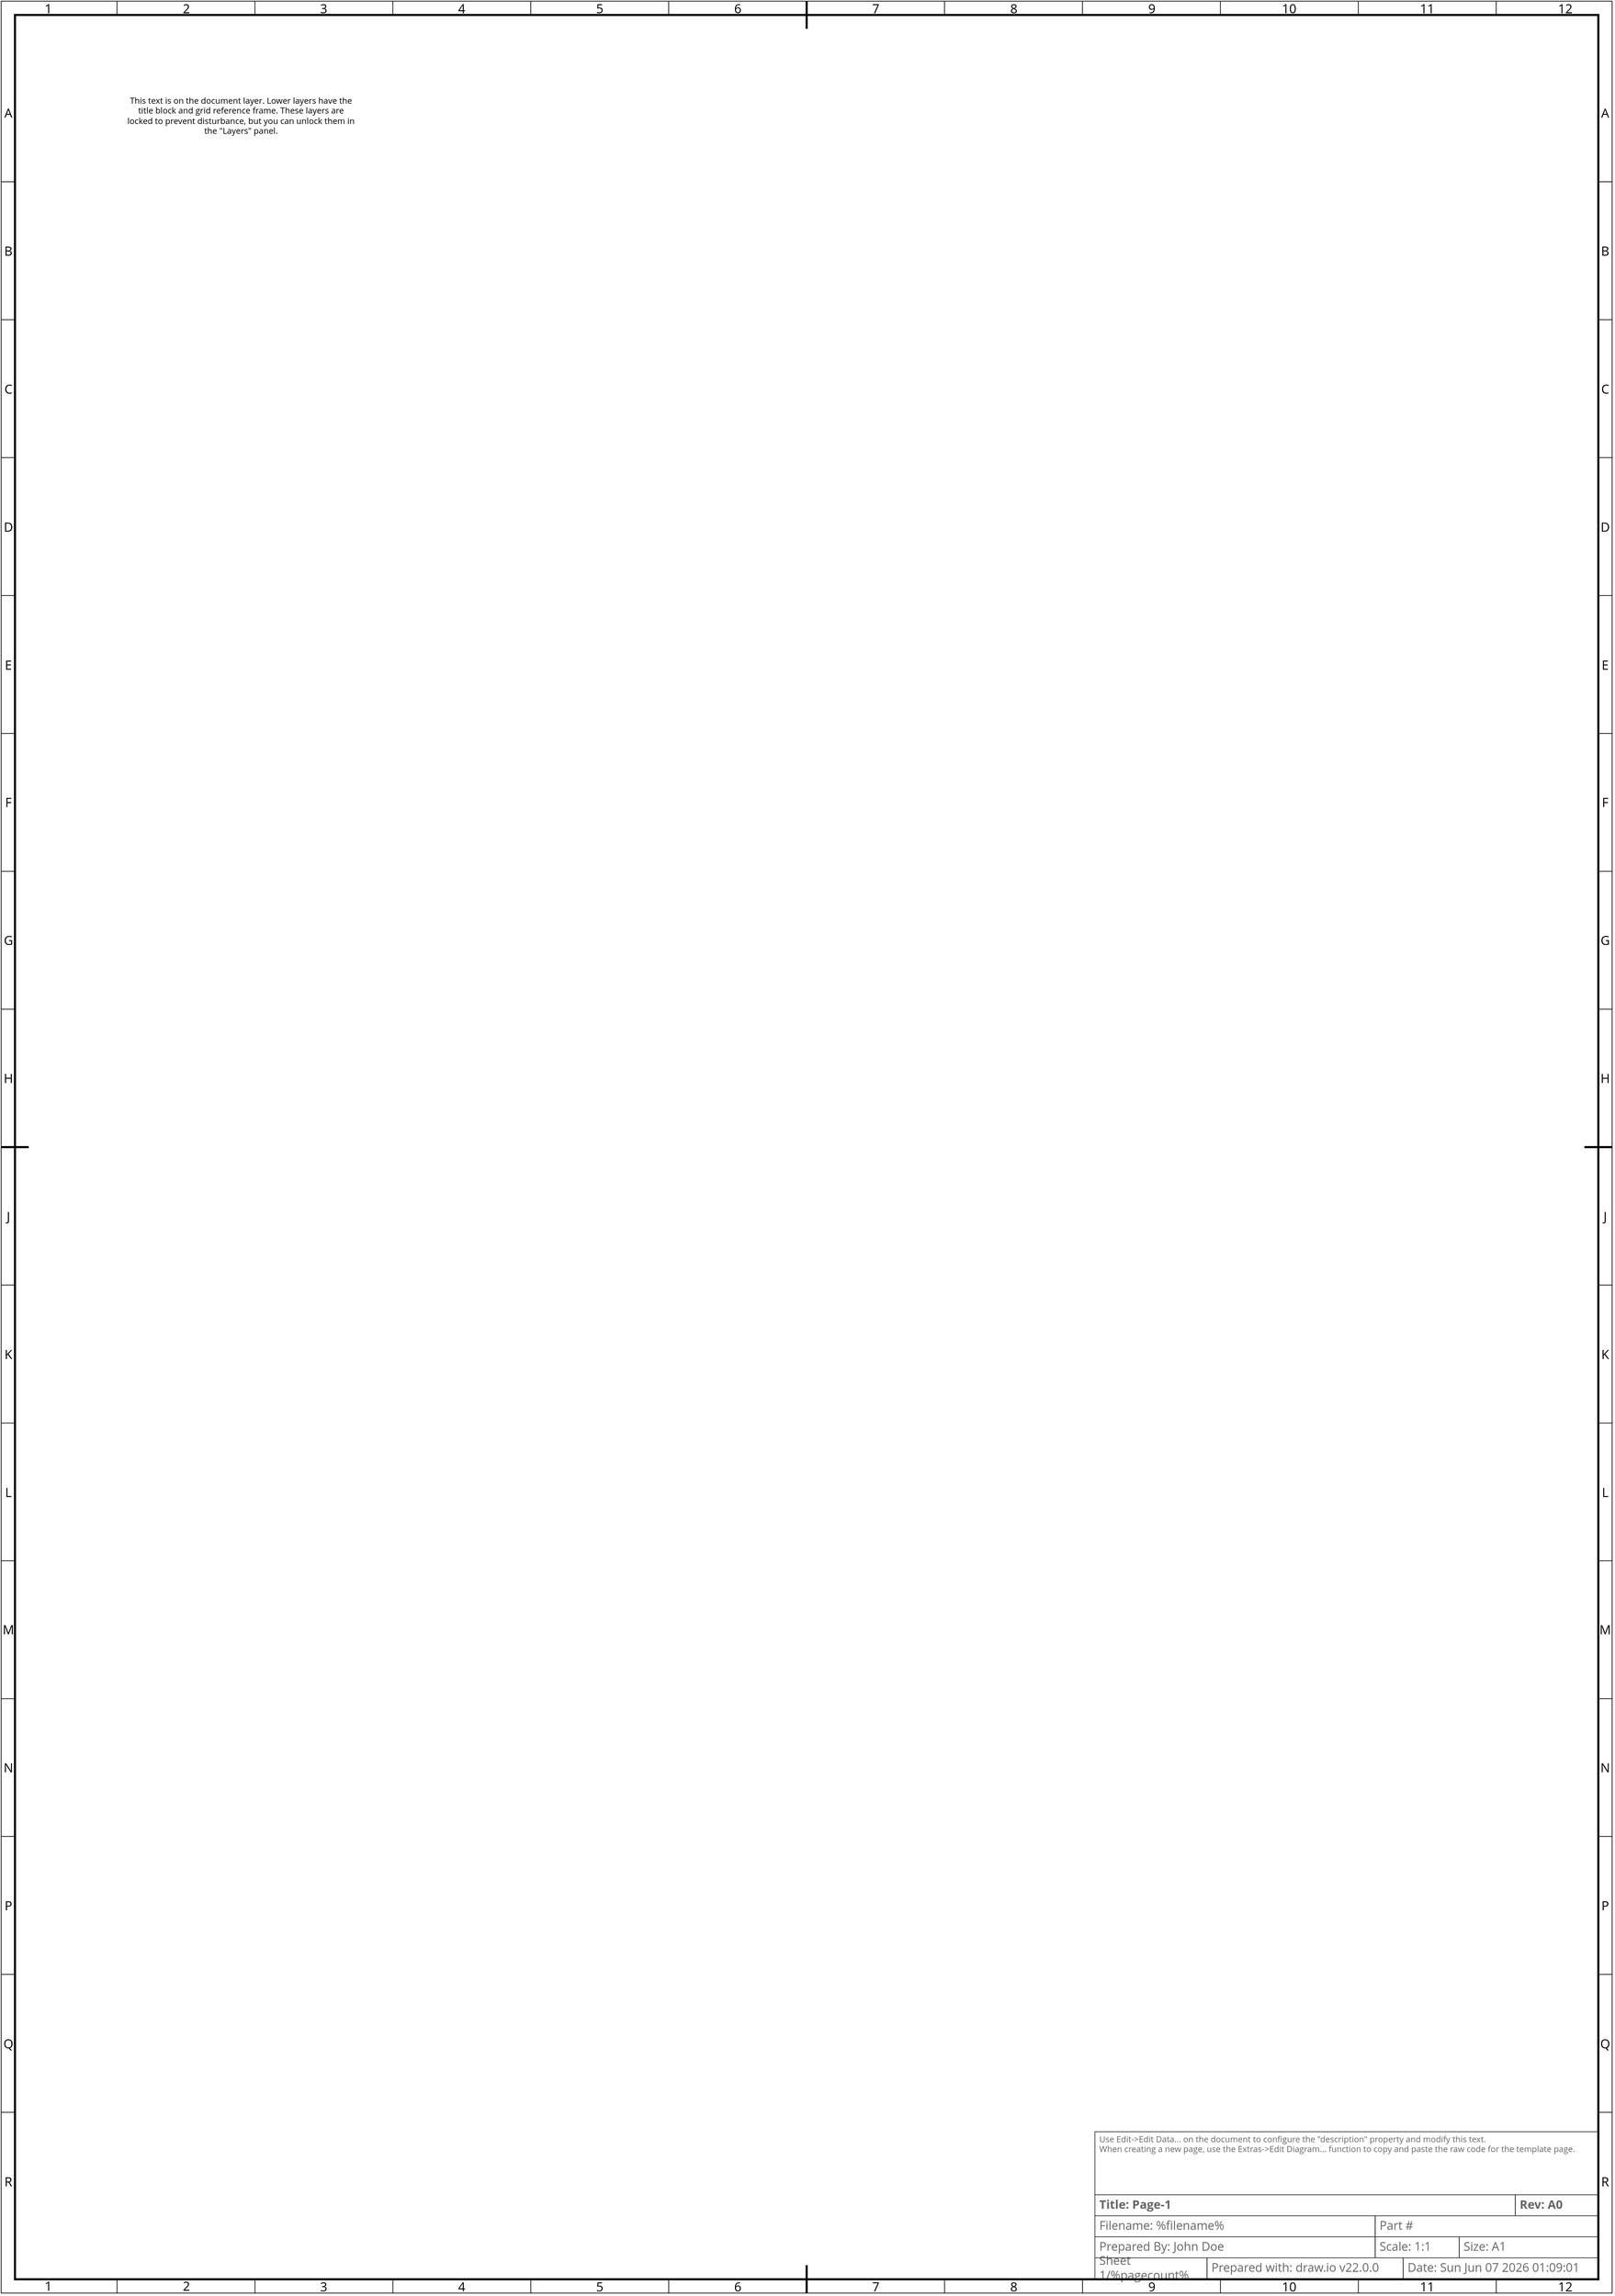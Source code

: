 <mxfile version="22.0.0" type="device">
  <diagram name="Page-1" id="fo18u6Ch1KVScq3Fo-Wy">
    <mxGraphModel dx="3036" dy="1822" grid="1" gridSize="9.842" guides="1" tooltips="1" connect="1" arrows="1" fold="1" page="1" pageScale="1" pageWidth="2339" pageHeight="3311" math="0" shadow="0">
      <root>
        <object label="" description="Use Edit-&gt;Edit Data... on the document to configure the &quot;description&quot; property and modify this text.&#xa;When creating a new page, use the Extras-&gt;Edit Diagram... function to copy and paste the raw code for the template page." rev="A0" size="A1" scale="1:1" author="John Doe" part_num="" dwg_no="" serial_num="" extra_label="Part #" id="0">
          <mxCell />
        </object>
        <object label="Title Block" id="1">
          <mxCell style="locked=1;" parent="0" />
        </object>
        <mxCell id="BJZrzUYKFe9HMTDBOYGV-1" value="" style="rounded=0;whiteSpace=wrap;html=1;fillColor=none;movable=1;resizable=1;rotatable=1;deletable=1;editable=1;locked=0;connectable=1;" parent="1" vertex="1">
          <mxGeometry x="19.685" y="19.685" width="2299.208" height="3271.647" as="geometry" />
        </mxCell>
        <mxCell id="BJZrzUYKFe9HMTDBOYGV-2" value="" style="rounded=0;whiteSpace=wrap;html=1;fillColor=none;strokeWidth=1;movable=1;resizable=1;rotatable=1;deletable=1;editable=1;locked=0;connectable=1;" parent="1" vertex="1">
          <mxGeometry x="39.37" y="39.37" width="2259.838" height="3232.277" as="geometry" />
        </mxCell>
        <mxCell id="h7L3MlKvrl_dhOmhB3lf-10" value="Prepared with: draw.io v22.0.0" style="strokeWidth=1;shadow=0;dashed=0;align=center;html=1;shape=mxgraph.mockup.text.textBox;fontColor=#666666;align=left;fontSize=17;spacingLeft=4;spacingTop=-3;whiteSpace=wrap;strokeColor=#333333;mainText=;fillColor=none;fontFamily=Open Sans;movable=1;resizable=1;rotatable=1;deletable=1;editable=1;locked=0;connectable=1;" parent="1" vertex="1">
          <mxGeometry x="1740.71" y="3241.02" width="280" height="30" as="geometry" />
        </mxCell>
        <object label="&lt;div align=&quot;left&quot;&gt;Sheet %pagenumber%/%pagecount%&lt;/div&gt;" placeholders="1" id="h7L3MlKvrl_dhOmhB3lf-12">
          <mxCell style="strokeWidth=1;shadow=0;dashed=0;align=left;html=1;shape=mxgraph.mockup.text.textBox;fontColor=#666666;align=left;fontSize=17;spacingLeft=4;spacingTop=-3;whiteSpace=wrap;strokeColor=#333333;mainText=;fillColor=none;fontFamily=Open Sans;movable=1;resizable=1;rotatable=1;deletable=1;editable=1;locked=0;connectable=1;" parent="1" vertex="1">
            <mxGeometry x="1580.71" y="3241.02" width="160" height="30" as="geometry" />
          </mxCell>
        </object>
        <object label="Date: &lt;font style=&quot;font-size: 17px;&quot;&gt;%date{ddd mmm dd yyyy HH:MM:ss}%&lt;/font&gt;" placeholders="1" id="h7L3MlKvrl_dhOmhB3lf-13">
          <mxCell style="strokeWidth=1;shadow=0;dashed=0;align=center;html=1;shape=mxgraph.mockup.text.textBox;fontColor=#666666;align=left;fontSize=17;spacingLeft=4;spacingTop=-3;whiteSpace=wrap;strokeColor=#333333;mainText=;fillColor=none;fontFamily=Open Sans;movable=1;resizable=1;rotatable=1;deletable=1;editable=1;locked=0;connectable=1;" parent="1" vertex="1">
            <mxGeometry x="2020.71" y="3241.02" width="278.5" height="30" as="geometry" />
          </mxCell>
        </object>
        <object label="&lt;b&gt;Title: %page%&lt;/b&gt;" placeholders="1" id="h7L3MlKvrl_dhOmhB3lf-14">
          <mxCell style="strokeWidth=1;shadow=0;dashed=0;align=center;html=1;shape=mxgraph.mockup.text.textBox;fontColor=#666666;align=left;fontSize=17;spacingLeft=4;spacingTop=-3;whiteSpace=wrap;strokeColor=#333333;mainText=;fillColor=none;fontFamily=Open Sans;movable=1;resizable=1;rotatable=1;deletable=1;editable=1;locked=0;connectable=1;" parent="1" vertex="1">
            <mxGeometry x="1580.71" y="3151.02" width="600" height="30" as="geometry" />
          </mxCell>
        </object>
        <object label="Filename: %filename%" placeholders="1" id="h7L3MlKvrl_dhOmhB3lf-15">
          <mxCell style="strokeWidth=1;shadow=0;dashed=0;align=center;html=1;shape=mxgraph.mockup.text.textBox;fontColor=#666666;align=left;fontSize=17;spacingLeft=4;spacingTop=-3;whiteSpace=wrap;strokeColor=#333333;mainText=;fillColor=none;fontFamily=Open Sans;movable=1;resizable=1;rotatable=1;deletable=1;editable=1;locked=0;connectable=1;" parent="1" vertex="1">
            <mxGeometry x="1580.71" y="3181.02" width="400" height="30" as="geometry" />
          </mxCell>
        </object>
        <object label="&lt;div align=&quot;left&quot;&gt;%description%&lt;/div&gt;" placeholders="1" id="h7L3MlKvrl_dhOmhB3lf-16">
          <mxCell style="strokeWidth=1;shadow=0;dashed=0;html=1;shape=mxgraph.mockup.text.textBox;fontColor=#666666;align=left;verticalAlign=top;fontSize=12;spacingLeft=4;spacingTop=-3;whiteSpace=wrap;strokeColor=#333333;mainText=;fillColor=none;fontFamily=Open Sans;movable=1;resizable=1;rotatable=1;deletable=1;editable=1;locked=0;connectable=1;" parent="1" vertex="1">
            <mxGeometry x="1580.71" y="3061.02" width="718.5" height="90" as="geometry" />
          </mxCell>
        </object>
        <object label="&lt;b&gt;Rev: %rev%&lt;br&gt;&lt;/b&gt;" placeholders="1" id="EyKvBmyPNv_MzgSUc5b6-1">
          <mxCell style="strokeWidth=1;shadow=0;dashed=0;align=center;html=1;shape=mxgraph.mockup.text.textBox;fontColor=#666666;align=left;fontSize=17;spacingLeft=4;spacingTop=-3;whiteSpace=wrap;strokeColor=#333333;mainText=;fillColor=none;fontFamily=Open Sans;movable=1;resizable=1;rotatable=1;deletable=1;editable=1;locked=0;connectable=1;" parent="1" vertex="1">
            <mxGeometry x="2180.71" y="3151.02" width="118.5" height="30" as="geometry" />
          </mxCell>
        </object>
        <object label="&lt;div align=&quot;left&quot;&gt;Size: %size%&lt;/div&gt;" placeholders="1" id="kxruepuoSyuf0zwoeRE9-5">
          <mxCell style="strokeWidth=1;shadow=0;dashed=0;align=left;html=1;shape=mxgraph.mockup.text.textBox;fontColor=#666666;align=left;fontSize=17;spacingLeft=4;spacingTop=-3;whiteSpace=wrap;strokeColor=#333333;mainText=;fillColor=none;fontFamily=Open Sans;movable=1;resizable=1;rotatable=1;deletable=1;editable=1;locked=0;connectable=1;" parent="1" vertex="1">
            <mxGeometry x="2100.71" y="3211.02" width="198.5" height="30" as="geometry" />
          </mxCell>
        </object>
        <object label="&lt;div align=&quot;left&quot;&gt;Scale: %scale%&lt;/div&gt;" placeholders="1" id="kxruepuoSyuf0zwoeRE9-6">
          <mxCell style="strokeWidth=1;shadow=0;dashed=0;align=left;html=1;shape=mxgraph.mockup.text.textBox;fontColor=#666666;align=left;fontSize=17;spacingLeft=4;spacingTop=-3;whiteSpace=wrap;strokeColor=#333333;mainText=;fillColor=none;fontFamily=Open Sans;movable=1;resizable=1;rotatable=1;deletable=1;editable=1;locked=0;connectable=1;" parent="1" vertex="1">
            <mxGeometry x="1980.71" y="3211.02" width="120" height="30" as="geometry" />
          </mxCell>
        </object>
        <object label="Prepared By: %author%" placeholders="1" id="kxruepuoSyuf0zwoeRE9-7">
          <mxCell style="strokeWidth=1;shadow=0;dashed=0;align=center;html=1;shape=mxgraph.mockup.text.textBox;fontColor=#666666;align=left;fontSize=17;spacingLeft=4;spacingTop=-3;whiteSpace=wrap;strokeColor=#333333;mainText=;fillColor=none;fontFamily=Open Sans;movable=1;resizable=1;rotatable=1;deletable=1;editable=1;locked=0;connectable=1;" parent="1" vertex="1">
            <mxGeometry x="1580.71" y="3211.02" width="400" height="30" as="geometry" />
          </mxCell>
        </object>
        <object label="%extra_label% %dwg_no%%part_num%%serial_num%" placeholders="1" id="kxruepuoSyuf0zwoeRE9-8">
          <mxCell style="strokeWidth=1;shadow=0;dashed=0;align=center;html=1;shape=mxgraph.mockup.text.textBox;fontColor=#666666;align=left;fontSize=17;spacingLeft=4;spacingTop=-3;whiteSpace=wrap;strokeColor=#333333;mainText=;fillColor=none;fontFamily=Open Sans;movable=1;resizable=1;rotatable=1;deletable=1;editable=1;locked=0;connectable=1;" parent="1" vertex="1">
            <mxGeometry x="1980.71" y="3181.02" width="318.5" height="30" as="geometry" />
          </mxCell>
        </object>
        <mxCell id="BJZrzUYKFe9HMTDBOYGV-4" value="" style="endArrow=none;html=1;rounded=0;strokeWidth=3;targetPerimeterSpacing=0;movable=1;resizable=1;rotatable=1;deletable=1;editable=1;locked=0;connectable=1;" parent="1" edge="1">
          <mxGeometry width="50" height="50" relative="1" as="geometry">
            <mxPoint x="1169.291" y="59.13" as="sourcePoint" />
            <mxPoint x="1169.291" y="19.71" as="targetPoint" />
          </mxGeometry>
        </mxCell>
        <mxCell id="BJZrzUYKFe9HMTDBOYGV-11" value="" style="endArrow=none;html=1;rounded=0;strokeWidth=3;movable=1;resizable=1;rotatable=1;deletable=1;editable=1;locked=0;connectable=1;" parent="1" edge="1">
          <mxGeometry width="50" height="50" relative="1" as="geometry">
            <mxPoint x="20.1" y="1655.512" as="sourcePoint" />
            <mxPoint x="59" y="1655.512" as="targetPoint" />
          </mxGeometry>
        </mxCell>
        <mxCell id="BJZrzUYKFe9HMTDBOYGV-27" value="" style="endArrow=none;html=1;rounded=0;movable=1;resizable=1;rotatable=1;deletable=1;editable=1;locked=0;connectable=1;" parent="1" edge="1">
          <mxGeometry width="50" height="50" relative="1" as="geometry">
            <mxPoint x="1366.08" y="39.71" as="sourcePoint" />
            <mxPoint x="1366.08" y="19.71" as="targetPoint" />
          </mxGeometry>
        </mxCell>
        <mxCell id="BJZrzUYKFe9HMTDBOYGV-34" value="" style="endArrow=none;html=1;rounded=0;movable=1;resizable=1;rotatable=1;deletable=1;editable=1;locked=0;connectable=1;" parent="1" edge="1">
          <mxGeometry width="50" height="50" relative="1" as="geometry">
            <mxPoint x="1562.932" y="39.71" as="sourcePoint" />
            <mxPoint x="1562.932" y="19.71" as="targetPoint" />
          </mxGeometry>
        </mxCell>
        <mxCell id="BJZrzUYKFe9HMTDBOYGV-35" value="" style="endArrow=none;html=1;rounded=0;movable=1;resizable=1;rotatable=1;deletable=1;editable=1;locked=0;connectable=1;" parent="1" edge="1">
          <mxGeometry width="50" height="50" relative="1" as="geometry">
            <mxPoint x="972.375" y="39.71" as="sourcePoint" />
            <mxPoint x="972.375" y="19.71" as="targetPoint" />
          </mxGeometry>
        </mxCell>
        <mxCell id="BJZrzUYKFe9HMTDBOYGV-36" value="" style="endArrow=none;html=1;rounded=0;movable=1;resizable=1;rotatable=1;deletable=1;editable=1;locked=0;connectable=1;" parent="1" edge="1">
          <mxGeometry width="50" height="50" relative="1" as="geometry">
            <mxPoint x="775.527" y="39.71" as="sourcePoint" />
            <mxPoint x="775.527" y="19.71" as="targetPoint" />
          </mxGeometry>
        </mxCell>
        <mxCell id="BJZrzUYKFe9HMTDBOYGV-45" value="" style="endArrow=none;html=1;rounded=0;movable=1;resizable=1;rotatable=1;deletable=1;editable=1;locked=0;connectable=1;" parent="1" edge="1">
          <mxGeometry width="50" height="50" relative="1" as="geometry">
            <mxPoint x="19.5" y="1458.66" as="sourcePoint" />
            <mxPoint x="39.55" y="1458.66" as="targetPoint" />
          </mxGeometry>
        </mxCell>
        <mxCell id="BJZrzUYKFe9HMTDBOYGV-46" value="" style="endArrow=none;html=1;rounded=0;movable=1;resizable=1;rotatable=1;deletable=1;editable=1;locked=0;connectable=1;" parent="1" edge="1">
          <mxGeometry width="50" height="50" relative="1" as="geometry">
            <mxPoint x="19.503" y="1852.362" as="sourcePoint" />
            <mxPoint x="39.553" y="1852.362" as="targetPoint" />
          </mxGeometry>
        </mxCell>
        <mxCell id="BJZrzUYKFe9HMTDBOYGV-49" value="G" style="text;html=1;strokeColor=none;fillColor=none;align=center;verticalAlign=middle;whiteSpace=wrap;rounded=0;fontFamily=Open Sans;fontSize=18;movable=1;resizable=1;rotatable=1;deletable=1;editable=1;locked=0;connectable=1;" parent="1" vertex="1">
          <mxGeometry x="19.69" y="1350.39" width="19.685" height="19.685" as="geometry" />
        </mxCell>
        <mxCell id="BJZrzUYKFe9HMTDBOYGV-52" value="H" style="text;html=1;strokeColor=none;fillColor=none;align=center;verticalAlign=middle;whiteSpace=wrap;rounded=0;fontFamily=Open Sans;fontSize=18;movable=1;resizable=1;rotatable=1;deletable=1;editable=1;locked=0;connectable=1;" parent="1" vertex="1">
          <mxGeometry x="19.682" y="1547.242" width="19.685" height="19.685" as="geometry" />
        </mxCell>
        <mxCell id="BJZrzUYKFe9HMTDBOYGV-53" value="J" style="text;html=1;strokeColor=none;fillColor=none;align=center;verticalAlign=middle;whiteSpace=wrap;rounded=0;fontFamily=Open Sans;fontSize=18;movable=1;resizable=1;rotatable=1;deletable=1;editable=1;locked=0;connectable=1;" parent="1" vertex="1">
          <mxGeometry x="19.685" y="1744.095" width="19.685" height="19.685" as="geometry" />
        </mxCell>
        <mxCell id="BJZrzUYKFe9HMTDBOYGV-54" value="K" style="text;html=1;strokeColor=none;fillColor=none;align=center;verticalAlign=middle;whiteSpace=wrap;rounded=0;fontFamily=Open Sans;fontSize=18;movable=1;resizable=1;rotatable=1;deletable=1;editable=1;locked=0;connectable=1;" parent="1" vertex="1">
          <mxGeometry x="19.688" y="1940.94" width="19.685" height="19.685" as="geometry" />
        </mxCell>
        <mxCell id="BJZrzUYKFe9HMTDBOYGV-59" value="4" style="text;html=1;strokeColor=none;fillColor=none;align=center;verticalAlign=middle;whiteSpace=wrap;rounded=0;fontFamily=Open Sans;fontSize=18;movable=1;resizable=1;rotatable=1;deletable=1;editable=1;locked=0;connectable=1;" parent="1" vertex="1">
          <mxGeometry x="667.263" y="19.873" width="19.685" height="19.685" as="geometry" />
        </mxCell>
        <mxCell id="BJZrzUYKFe9HMTDBOYGV-60" value="5" style="text;html=1;strokeColor=none;fillColor=none;align=center;verticalAlign=middle;whiteSpace=wrap;rounded=0;fontFamily=Open Sans;fontSize=18;movable=1;resizable=1;rotatable=1;deletable=1;editable=1;locked=0;connectable=1;" parent="1" vertex="1">
          <mxGeometry x="864.115" y="19.875" width="19.685" height="19.685" as="geometry" />
        </mxCell>
        <mxCell id="BJZrzUYKFe9HMTDBOYGV-61" value="6" style="text;html=1;strokeColor=none;fillColor=none;align=center;verticalAlign=middle;whiteSpace=wrap;rounded=0;fontFamily=Open Sans;fontSize=18;movable=1;resizable=1;rotatable=1;deletable=1;editable=1;locked=0;connectable=1;" parent="1" vertex="1">
          <mxGeometry x="1060.957" y="19.868" width="19.685" height="19.685" as="geometry" />
        </mxCell>
        <mxCell id="BJZrzUYKFe9HMTDBOYGV-62" value="7" style="text;html=1;strokeColor=none;fillColor=none;align=center;verticalAlign=middle;whiteSpace=wrap;rounded=0;fontFamily=Open Sans;fontSize=18;movable=1;resizable=1;rotatable=1;deletable=1;editable=1;locked=0;connectable=1;" parent="1" vertex="1">
          <mxGeometry x="1257.81" y="19.87" width="19.685" height="19.685" as="geometry" />
        </mxCell>
        <mxCell id="BJZrzUYKFe9HMTDBOYGV-63" value="8" style="text;html=1;strokeColor=none;fillColor=none;align=center;verticalAlign=middle;whiteSpace=wrap;rounded=0;fontFamily=Open Sans;fontSize=18;movable=1;resizable=1;rotatable=1;deletable=1;editable=1;locked=0;connectable=1;" parent="1" vertex="1">
          <mxGeometry x="1454.662" y="19.862" width="19.685" height="19.685" as="geometry" />
        </mxCell>
        <mxCell id="BJZrzUYKFe9HMTDBOYGV-64" value="9" style="text;html=1;strokeColor=none;fillColor=none;align=center;verticalAlign=middle;whiteSpace=wrap;rounded=0;fontFamily=Open Sans;fontSize=18;movable=1;resizable=1;rotatable=1;deletable=1;editable=1;locked=0;connectable=1;" parent="1" vertex="1">
          <mxGeometry x="1651.505" y="19.865" width="19.685" height="19.685" as="geometry" />
        </mxCell>
        <mxCell id="EybZttDDo1FT70o5lfqI-4" value="" style="endArrow=none;html=1;rounded=0;movable=1;resizable=1;rotatable=1;deletable=1;editable=1;locked=0;connectable=1;" parent="1" edge="1">
          <mxGeometry width="50" height="50" relative="1" as="geometry">
            <mxPoint x="578.68" y="39.703" as="sourcePoint" />
            <mxPoint x="578.68" y="19.702" as="targetPoint" />
          </mxGeometry>
        </mxCell>
        <mxCell id="EybZttDDo1FT70o5lfqI-5" value="3" style="text;html=1;strokeColor=none;fillColor=none;align=center;verticalAlign=middle;whiteSpace=wrap;rounded=0;fontFamily=Open Sans;fontSize=18;movable=1;resizable=1;rotatable=1;deletable=1;editable=1;locked=0;connectable=1;" parent="1" vertex="1">
          <mxGeometry x="470.415" y="19.865" width="19.685" height="19.685" as="geometry" />
        </mxCell>
        <mxCell id="EybZttDDo1FT70o5lfqI-6" value="" style="endArrow=none;html=1;rounded=0;movable=1;resizable=1;rotatable=1;deletable=1;editable=1;locked=0;connectable=1;" parent="1" edge="1">
          <mxGeometry width="50" height="50" relative="1" as="geometry">
            <mxPoint x="1759.785" y="39.703" as="sourcePoint" />
            <mxPoint x="1759.785" y="19.702" as="targetPoint" />
          </mxGeometry>
        </mxCell>
        <mxCell id="EybZttDDo1FT70o5lfqI-7" value="10" style="text;html=1;strokeColor=none;fillColor=none;align=center;verticalAlign=middle;whiteSpace=wrap;rounded=0;fontFamily=Open Sans;fontSize=18;movable=1;resizable=1;rotatable=1;deletable=1;editable=1;locked=0;connectable=1;" parent="1" vertex="1">
          <mxGeometry x="1848.357" y="19.858" width="19.685" height="19.685" as="geometry" />
        </mxCell>
        <mxCell id="EybZttDDo1FT70o5lfqI-23" value="" style="endArrow=none;html=1;rounded=0;movable=1;resizable=1;rotatable=1;deletable=1;editable=1;locked=0;connectable=1;" parent="1" edge="1">
          <mxGeometry width="50" height="50" relative="1" as="geometry">
            <mxPoint x="19.679" y="1261.808" as="sourcePoint" />
            <mxPoint x="39.729" y="1261.808" as="targetPoint" />
          </mxGeometry>
        </mxCell>
        <mxCell id="EybZttDDo1FT70o5lfqI-24" value="F" style="text;html=1;strokeColor=none;fillColor=none;align=center;verticalAlign=middle;whiteSpace=wrap;rounded=0;fontFamily=Open Sans;fontSize=18;movable=1;resizable=1;rotatable=1;deletable=1;editable=1;locked=0;connectable=1;" parent="1" vertex="1">
          <mxGeometry x="19.678" y="1153.538" width="19.685" height="19.685" as="geometry" />
        </mxCell>
        <mxCell id="EybZttDDo1FT70o5lfqI-25" value="" style="endArrow=none;html=1;rounded=0;movable=1;resizable=1;rotatable=1;deletable=1;editable=1;locked=0;connectable=1;" parent="1" edge="1">
          <mxGeometry width="50" height="50" relative="1" as="geometry">
            <mxPoint x="19.501" y="2049.401" as="sourcePoint" />
            <mxPoint x="39.551" y="2049.401" as="targetPoint" />
          </mxGeometry>
        </mxCell>
        <mxCell id="EybZttDDo1FT70o5lfqI-26" value="L" style="text;html=1;strokeColor=none;fillColor=none;align=center;verticalAlign=middle;whiteSpace=wrap;rounded=0;fontFamily=Open Sans;fontSize=18;movable=1;resizable=1;rotatable=1;deletable=1;editable=1;locked=0;connectable=1;" parent="1" vertex="1">
          <mxGeometry x="19.686" y="2137.978" width="19.685" height="19.685" as="geometry" />
        </mxCell>
        <mxCell id="EybZttDDo1FT70o5lfqI-41" value="" style="endArrow=none;html=1;rounded=0;movable=1;resizable=1;rotatable=1;deletable=1;editable=1;locked=0;connectable=1;" parent="1" edge="1">
          <mxGeometry width="50" height="50" relative="1" as="geometry">
            <mxPoint x="381.827" y="39.72" as="sourcePoint" />
            <mxPoint x="381.827" y="19.719" as="targetPoint" />
          </mxGeometry>
        </mxCell>
        <mxCell id="EybZttDDo1FT70o5lfqI-42" value="2" style="text;html=1;strokeColor=none;fillColor=none;align=center;verticalAlign=middle;whiteSpace=wrap;rounded=0;fontFamily=Open Sans;fontSize=18;movable=1;resizable=1;rotatable=1;deletable=1;editable=1;locked=0;connectable=1;" parent="1" vertex="1">
          <mxGeometry x="273.562" y="19.685" width="19.685" height="19.685" as="geometry" />
        </mxCell>
        <mxCell id="EybZttDDo1FT70o5lfqI-43" value="" style="endArrow=none;html=1;rounded=0;movable=1;resizable=1;rotatable=1;deletable=1;editable=1;locked=0;connectable=1;" parent="1" edge="1">
          <mxGeometry width="50" height="50" relative="1" as="geometry">
            <mxPoint x="184.975" y="39.728" as="sourcePoint" />
            <mxPoint x="184.975" y="19.728" as="targetPoint" />
          </mxGeometry>
        </mxCell>
        <mxCell id="EybZttDDo1FT70o5lfqI-44" value="1" style="text;html=1;strokeColor=none;fillColor=none;align=center;verticalAlign=middle;whiteSpace=wrap;rounded=0;fontFamily=Open Sans;fontSize=18;movable=1;resizable=1;rotatable=1;deletable=1;editable=1;locked=0;connectable=1;" parent="1" vertex="1">
          <mxGeometry x="76.71" y="19.685" width="19.685" height="19.685" as="geometry" />
        </mxCell>
        <mxCell id="EybZttDDo1FT70o5lfqI-45" value="" style="endArrow=none;html=1;rounded=0;movable=1;resizable=1;rotatable=1;deletable=1;editable=1;locked=0;connectable=1;" parent="1" edge="1">
          <mxGeometry width="50" height="50" relative="1" as="geometry">
            <mxPoint x="1956.633" y="39.701" as="sourcePoint" />
            <mxPoint x="1956.633" y="19.701" as="targetPoint" />
          </mxGeometry>
        </mxCell>
        <mxCell id="EybZttDDo1FT70o5lfqI-46" value="11" style="text;html=1;strokeColor=none;fillColor=none;align=center;verticalAlign=middle;whiteSpace=wrap;rounded=0;fontFamily=Open Sans;fontSize=18;movable=1;resizable=1;rotatable=1;deletable=1;editable=1;locked=0;connectable=1;" parent="1" vertex="1">
          <mxGeometry x="2045.206" y="19.856" width="19.685" height="19.685" as="geometry" />
        </mxCell>
        <mxCell id="EybZttDDo1FT70o5lfqI-47" value="" style="endArrow=none;html=1;rounded=0;movable=1;resizable=1;rotatable=1;deletable=1;editable=1;locked=0;connectable=1;" parent="1" edge="1">
          <mxGeometry width="50" height="50" relative="1" as="geometry">
            <mxPoint x="2153.482" y="39.709" as="sourcePoint" />
            <mxPoint x="2153.482" y="19.709" as="targetPoint" />
          </mxGeometry>
        </mxCell>
        <mxCell id="EybZttDDo1FT70o5lfqI-48" value="12" style="text;html=1;strokeColor=none;fillColor=none;align=center;verticalAlign=middle;whiteSpace=wrap;rounded=0;fontFamily=Open Sans;fontSize=18;movable=1;resizable=1;rotatable=1;deletable=1;editable=1;locked=0;connectable=1;" parent="1" vertex="1">
          <mxGeometry x="2242.054" y="19.865" width="19.685" height="19.685" as="geometry" />
        </mxCell>
        <mxCell id="EybZttDDo1FT70o5lfqI-95" value="" style="endArrow=none;html=1;rounded=0;movable=1;resizable=1;rotatable=1;deletable=1;editable=1;locked=0;connectable=1;" parent="1" edge="1">
          <mxGeometry width="50" height="50" relative="1" as="geometry">
            <mxPoint x="19.497" y="1064.967" as="sourcePoint" />
            <mxPoint x="39.547" y="1064.967" as="targetPoint" />
          </mxGeometry>
        </mxCell>
        <mxCell id="EybZttDDo1FT70o5lfqI-96" value="E" style="text;html=1;strokeColor=none;fillColor=none;align=center;verticalAlign=middle;whiteSpace=wrap;rounded=0;fontFamily=Open Sans;fontSize=18;movable=1;resizable=1;rotatable=1;deletable=1;editable=1;locked=0;connectable=1;" parent="1" vertex="1">
          <mxGeometry x="19.677" y="956.697" width="19.685" height="19.685" as="geometry" />
        </mxCell>
        <mxCell id="EybZttDDo1FT70o5lfqI-99" value="" style="endArrow=none;html=1;rounded=0;movable=1;resizable=1;rotatable=1;deletable=1;editable=1;locked=0;connectable=1;" parent="1" edge="1">
          <mxGeometry width="50" height="50" relative="1" as="geometry">
            <mxPoint x="19.7" y="2246.059" as="sourcePoint" />
            <mxPoint x="39.75" y="2246.059" as="targetPoint" />
          </mxGeometry>
        </mxCell>
        <mxCell id="EybZttDDo1FT70o5lfqI-100" value="M" style="text;html=1;strokeColor=none;fillColor=none;align=center;verticalAlign=middle;whiteSpace=wrap;rounded=0;fontFamily=Open Sans;fontSize=18;movable=1;resizable=1;rotatable=1;deletable=1;editable=1;locked=0;connectable=1;" parent="1" vertex="1">
          <mxGeometry x="19.864" y="2334.637" width="19.685" height="19.685" as="geometry" />
        </mxCell>
        <mxCell id="WRUKcF40E02Dc5NdgmoT-67" value="" style="endArrow=none;html=1;rounded=0;movable=1;resizable=1;rotatable=1;deletable=1;editable=1;locked=0;connectable=1;" parent="1" edge="1">
          <mxGeometry width="50" height="50" relative="1" as="geometry">
            <mxPoint x="19.497" y="868.107" as="sourcePoint" />
            <mxPoint x="39.547" y="868.107" as="targetPoint" />
          </mxGeometry>
        </mxCell>
        <mxCell id="WRUKcF40E02Dc5NdgmoT-68" value="D" style="text;html=1;strokeColor=none;fillColor=none;align=center;verticalAlign=middle;whiteSpace=wrap;rounded=0;fontFamily=Open Sans;fontSize=18;movable=1;resizable=1;rotatable=1;deletable=1;editable=1;locked=0;connectable=1;" parent="1" vertex="1">
          <mxGeometry x="19.687" y="759.837" width="19.685" height="19.685" as="geometry" />
        </mxCell>
        <mxCell id="WRUKcF40E02Dc5NdgmoT-69" value="" style="endArrow=none;html=1;rounded=0;movable=1;resizable=1;rotatable=1;deletable=1;editable=1;locked=0;connectable=1;" parent="1" edge="1">
          <mxGeometry width="50" height="50" relative="1" as="geometry">
            <mxPoint x="19.496" y="671.265" as="sourcePoint" />
            <mxPoint x="39.546" y="671.265" as="targetPoint" />
          </mxGeometry>
        </mxCell>
        <mxCell id="WRUKcF40E02Dc5NdgmoT-70" value="C" style="text;html=1;strokeColor=none;fillColor=none;align=center;verticalAlign=middle;whiteSpace=wrap;rounded=0;fontFamily=Open Sans;fontSize=18;movable=1;resizable=1;rotatable=1;deletable=1;editable=1;locked=0;connectable=1;" parent="1" vertex="1">
          <mxGeometry x="19.675" y="562.995" width="19.685" height="19.685" as="geometry" />
        </mxCell>
        <mxCell id="WRUKcF40E02Dc5NdgmoT-73" value="" style="endArrow=none;html=1;rounded=0;movable=1;resizable=1;rotatable=1;deletable=1;editable=1;locked=0;connectable=1;" parent="1" edge="1">
          <mxGeometry width="50" height="50" relative="1" as="geometry">
            <mxPoint x="19.69" y="2442.899" as="sourcePoint" />
            <mxPoint x="39.74" y="2442.899" as="targetPoint" />
          </mxGeometry>
        </mxCell>
        <mxCell id="WRUKcF40E02Dc5NdgmoT-74" value="N" style="text;html=1;strokeColor=none;fillColor=none;align=center;verticalAlign=middle;whiteSpace=wrap;rounded=0;fontFamily=Open Sans;fontSize=18;movable=1;resizable=1;rotatable=1;deletable=1;editable=1;locked=0;connectable=1;" parent="1" vertex="1">
          <mxGeometry x="19.864" y="2531.477" width="19.685" height="19.685" as="geometry" />
        </mxCell>
        <mxCell id="WRUKcF40E02Dc5NdgmoT-75" value="" style="endArrow=none;html=1;rounded=0;movable=1;resizable=1;rotatable=1;deletable=1;editable=1;locked=0;connectable=1;" parent="1" edge="1">
          <mxGeometry width="50" height="50" relative="1" as="geometry">
            <mxPoint x="19.698" y="2639.558" as="sourcePoint" />
            <mxPoint x="39.748" y="2639.558" as="targetPoint" />
          </mxGeometry>
        </mxCell>
        <mxCell id="WRUKcF40E02Dc5NdgmoT-76" value="P" style="text;html=1;strokeColor=none;fillColor=none;align=center;verticalAlign=middle;whiteSpace=wrap;rounded=0;fontFamily=Open Sans;fontSize=18;movable=1;resizable=1;rotatable=1;deletable=1;editable=1;locked=0;connectable=1;" parent="1" vertex="1">
          <mxGeometry x="19.683" y="2728.345" width="19.685" height="19.685" as="geometry" />
        </mxCell>
        <mxCell id="WjxzPE9tmQ8FQ2v2DTxy-1" value="" style="endArrow=none;html=1;rounded=0;strokeWidth=3;targetPerimeterSpacing=0;movable=1;resizable=1;rotatable=1;deletable=1;editable=1;locked=0;connectable=1;" edge="1" parent="1">
          <mxGeometry width="50" height="50" relative="1" as="geometry">
            <mxPoint x="1169.291" y="3291.518" as="sourcePoint" />
            <mxPoint x="1169.291" y="3251.5" as="targetPoint" />
          </mxGeometry>
        </mxCell>
        <mxCell id="WjxzPE9tmQ8FQ2v2DTxy-2" value="" style="endArrow=none;html=1;rounded=0;movable=1;resizable=1;rotatable=1;deletable=1;editable=1;locked=0;connectable=1;" edge="1" parent="1">
          <mxGeometry width="50" height="50" relative="1" as="geometry">
            <mxPoint x="1366.148" y="3291.668" as="sourcePoint" />
            <mxPoint x="1366.148" y="3271.668" as="targetPoint" />
          </mxGeometry>
        </mxCell>
        <mxCell id="WjxzPE9tmQ8FQ2v2DTxy-3" value="" style="endArrow=none;html=1;rounded=0;movable=1;resizable=1;rotatable=1;deletable=1;editable=1;locked=0;connectable=1;" edge="1" parent="1">
          <mxGeometry width="50" height="50" relative="1" as="geometry">
            <mxPoint x="1563.001" y="3291.668" as="sourcePoint" />
            <mxPoint x="1563.001" y="3271.668" as="targetPoint" />
          </mxGeometry>
        </mxCell>
        <mxCell id="WjxzPE9tmQ8FQ2v2DTxy-4" value="" style="endArrow=none;html=1;rounded=0;movable=1;resizable=1;rotatable=1;deletable=1;editable=1;locked=0;connectable=1;" edge="1" parent="1">
          <mxGeometry width="50" height="50" relative="1" as="geometry">
            <mxPoint x="972.443" y="3291.668" as="sourcePoint" />
            <mxPoint x="972.443" y="3271.668" as="targetPoint" />
          </mxGeometry>
        </mxCell>
        <mxCell id="WjxzPE9tmQ8FQ2v2DTxy-5" value="" style="endArrow=none;html=1;rounded=0;movable=1;resizable=1;rotatable=1;deletable=1;editable=1;locked=0;connectable=1;" edge="1" parent="1">
          <mxGeometry width="50" height="50" relative="1" as="geometry">
            <mxPoint x="775.596" y="3291.668" as="sourcePoint" />
            <mxPoint x="775.596" y="3271.668" as="targetPoint" />
          </mxGeometry>
        </mxCell>
        <mxCell id="WjxzPE9tmQ8FQ2v2DTxy-6" value="4" style="text;html=1;strokeColor=none;fillColor=none;align=center;verticalAlign=middle;whiteSpace=wrap;rounded=0;fontFamily=Open Sans;fontSize=18;movable=1;resizable=1;rotatable=1;deletable=1;editable=1;locked=0;connectable=1;" vertex="1" parent="1">
          <mxGeometry x="667.331" y="3271.831" width="19.685" height="19.685" as="geometry" />
        </mxCell>
        <mxCell id="WjxzPE9tmQ8FQ2v2DTxy-7" value="5" style="text;html=1;strokeColor=none;fillColor=none;align=center;verticalAlign=middle;whiteSpace=wrap;rounded=0;fontFamily=Open Sans;fontSize=18;movable=1;resizable=1;rotatable=1;deletable=1;editable=1;locked=0;connectable=1;" vertex="1" parent="1">
          <mxGeometry x="864.183" y="3271.833" width="19.685" height="19.685" as="geometry" />
        </mxCell>
        <mxCell id="WjxzPE9tmQ8FQ2v2DTxy-8" value="6" style="text;html=1;strokeColor=none;fillColor=none;align=center;verticalAlign=middle;whiteSpace=wrap;rounded=0;fontFamily=Open Sans;fontSize=18;movable=1;resizable=1;rotatable=1;deletable=1;editable=1;locked=0;connectable=1;" vertex="1" parent="1">
          <mxGeometry x="1061.026" y="3271.826" width="19.685" height="19.685" as="geometry" />
        </mxCell>
        <mxCell id="WjxzPE9tmQ8FQ2v2DTxy-9" value="7" style="text;html=1;strokeColor=none;fillColor=none;align=center;verticalAlign=middle;whiteSpace=wrap;rounded=0;fontFamily=Open Sans;fontSize=18;movable=1;resizable=1;rotatable=1;deletable=1;editable=1;locked=0;connectable=1;" vertex="1" parent="1">
          <mxGeometry x="1257.878" y="3271.828" width="19.685" height="19.685" as="geometry" />
        </mxCell>
        <mxCell id="WjxzPE9tmQ8FQ2v2DTxy-10" value="8" style="text;html=1;strokeColor=none;fillColor=none;align=center;verticalAlign=middle;whiteSpace=wrap;rounded=0;fontFamily=Open Sans;fontSize=18;movable=1;resizable=1;rotatable=1;deletable=1;editable=1;locked=0;connectable=1;" vertex="1" parent="1">
          <mxGeometry x="1454.731" y="3271.821" width="19.685" height="19.685" as="geometry" />
        </mxCell>
        <mxCell id="WjxzPE9tmQ8FQ2v2DTxy-11" value="9" style="text;html=1;strokeColor=none;fillColor=none;align=center;verticalAlign=middle;whiteSpace=wrap;rounded=0;fontFamily=Open Sans;fontSize=18;movable=1;resizable=1;rotatable=1;deletable=1;editable=1;locked=0;connectable=1;" vertex="1" parent="1">
          <mxGeometry x="1651.573" y="3271.823" width="19.685" height="19.685" as="geometry" />
        </mxCell>
        <mxCell id="WjxzPE9tmQ8FQ2v2DTxy-12" value="" style="endArrow=none;html=1;rounded=0;movable=1;resizable=1;rotatable=1;deletable=1;editable=1;locked=0;connectable=1;" edge="1" parent="1">
          <mxGeometry width="50" height="50" relative="1" as="geometry">
            <mxPoint x="578.748" y="3291.661" as="sourcePoint" />
            <mxPoint x="578.748" y="3271.661" as="targetPoint" />
          </mxGeometry>
        </mxCell>
        <mxCell id="WjxzPE9tmQ8FQ2v2DTxy-13" value="3" style="text;html=1;strokeColor=none;fillColor=none;align=center;verticalAlign=middle;whiteSpace=wrap;rounded=0;fontFamily=Open Sans;fontSize=18;movable=1;resizable=1;rotatable=1;deletable=1;editable=1;locked=0;connectable=1;" vertex="1" parent="1">
          <mxGeometry x="470.483" y="3271.823" width="19.685" height="19.685" as="geometry" />
        </mxCell>
        <mxCell id="WjxzPE9tmQ8FQ2v2DTxy-14" value="" style="endArrow=none;html=1;rounded=0;movable=1;resizable=1;rotatable=1;deletable=1;editable=1;locked=0;connectable=1;" edge="1" parent="1">
          <mxGeometry width="50" height="50" relative="1" as="geometry">
            <mxPoint x="1759.853" y="3291.661" as="sourcePoint" />
            <mxPoint x="1759.853" y="3271.661" as="targetPoint" />
          </mxGeometry>
        </mxCell>
        <mxCell id="WjxzPE9tmQ8FQ2v2DTxy-15" value="10" style="text;html=1;strokeColor=none;fillColor=none;align=center;verticalAlign=middle;whiteSpace=wrap;rounded=0;fontFamily=Open Sans;fontSize=18;movable=1;resizable=1;rotatable=1;deletable=1;editable=1;locked=0;connectable=1;" vertex="1" parent="1">
          <mxGeometry x="1848.426" y="3271.816" width="19.685" height="19.685" as="geometry" />
        </mxCell>
        <mxCell id="WjxzPE9tmQ8FQ2v2DTxy-16" value="" style="endArrow=none;html=1;rounded=0;movable=1;resizable=1;rotatable=1;deletable=1;editable=1;locked=0;connectable=1;" edge="1" parent="1">
          <mxGeometry width="50" height="50" relative="1" as="geometry">
            <mxPoint x="381.895" y="3291.678" as="sourcePoint" />
            <mxPoint x="381.895" y="3271.678" as="targetPoint" />
          </mxGeometry>
        </mxCell>
        <mxCell id="WjxzPE9tmQ8FQ2v2DTxy-17" value="2" style="text;html=1;strokeColor=none;fillColor=none;align=center;verticalAlign=middle;whiteSpace=wrap;rounded=0;fontFamily=Open Sans;fontSize=18;movable=1;resizable=1;rotatable=1;deletable=1;editable=1;locked=0;connectable=1;" vertex="1" parent="1">
          <mxGeometry x="273.631" y="3271.643" width="19.685" height="19.685" as="geometry" />
        </mxCell>
        <mxCell id="WjxzPE9tmQ8FQ2v2DTxy-18" value="" style="endArrow=none;html=1;rounded=0;movable=1;resizable=1;rotatable=1;deletable=1;editable=1;locked=0;connectable=1;" edge="1" parent="1">
          <mxGeometry width="50" height="50" relative="1" as="geometry">
            <mxPoint x="185.044" y="3291.686" as="sourcePoint" />
            <mxPoint x="185.044" y="3271.686" as="targetPoint" />
          </mxGeometry>
        </mxCell>
        <mxCell id="WjxzPE9tmQ8FQ2v2DTxy-19" value="1" style="text;html=1;strokeColor=none;fillColor=none;align=center;verticalAlign=middle;whiteSpace=wrap;rounded=0;fontFamily=Open Sans;fontSize=18;movable=1;resizable=1;rotatable=1;deletable=1;editable=1;locked=0;connectable=1;" vertex="1" parent="1">
          <mxGeometry x="76.779" y="3271.643" width="19.685" height="19.685" as="geometry" />
        </mxCell>
        <mxCell id="WjxzPE9tmQ8FQ2v2DTxy-20" value="" style="endArrow=none;html=1;rounded=0;movable=1;resizable=1;rotatable=1;deletable=1;editable=1;locked=0;connectable=1;" edge="1" parent="1">
          <mxGeometry width="50" height="50" relative="1" as="geometry">
            <mxPoint x="1956.702" y="3291.659" as="sourcePoint" />
            <mxPoint x="1956.702" y="3271.659" as="targetPoint" />
          </mxGeometry>
        </mxCell>
        <mxCell id="WjxzPE9tmQ8FQ2v2DTxy-21" value="11" style="text;html=1;strokeColor=none;fillColor=none;align=center;verticalAlign=middle;whiteSpace=wrap;rounded=0;fontFamily=Open Sans;fontSize=18;movable=1;resizable=1;rotatable=1;deletable=1;editable=1;locked=0;connectable=1;" vertex="1" parent="1">
          <mxGeometry x="2045.274" y="3271.814" width="19.685" height="19.685" as="geometry" />
        </mxCell>
        <mxCell id="WjxzPE9tmQ8FQ2v2DTxy-22" value="" style="endArrow=none;html=1;rounded=0;movable=1;resizable=1;rotatable=1;deletable=1;editable=1;locked=0;connectable=1;" edge="1" parent="1">
          <mxGeometry width="50" height="50" relative="1" as="geometry">
            <mxPoint x="2153.55" y="3291.668" as="sourcePoint" />
            <mxPoint x="2153.55" y="3271.668" as="targetPoint" />
          </mxGeometry>
        </mxCell>
        <mxCell id="WjxzPE9tmQ8FQ2v2DTxy-23" value="12" style="text;html=1;strokeColor=none;fillColor=none;align=center;verticalAlign=middle;whiteSpace=wrap;rounded=0;fontFamily=Open Sans;fontSize=18;movable=1;resizable=1;rotatable=1;deletable=1;editable=1;locked=0;connectable=1;" vertex="1" parent="1">
          <mxGeometry x="2242.123" y="3271.823" width="19.685" height="19.685" as="geometry" />
        </mxCell>
        <mxCell id="WjxzPE9tmQ8FQ2v2DTxy-26" value="" style="endArrow=none;html=1;rounded=0;movable=1;resizable=1;rotatable=1;deletable=1;editable=1;locked=0;connectable=1;" edge="1" parent="1">
          <mxGeometry width="50" height="50" relative="1" as="geometry">
            <mxPoint x="19.596" y="474.416" as="sourcePoint" />
            <mxPoint x="39.646" y="474.416" as="targetPoint" />
          </mxGeometry>
        </mxCell>
        <mxCell id="WjxzPE9tmQ8FQ2v2DTxy-27" value="B" style="text;html=1;strokeColor=none;fillColor=none;align=center;verticalAlign=middle;whiteSpace=wrap;rounded=0;fontFamily=Open Sans;fontSize=18;movable=1;resizable=1;rotatable=1;deletable=1;editable=1;locked=0;connectable=1;" vertex="1" parent="1">
          <mxGeometry x="19.776" y="366.146" width="19.685" height="19.685" as="geometry" />
        </mxCell>
        <mxCell id="WjxzPE9tmQ8FQ2v2DTxy-28" value="" style="endArrow=none;html=1;rounded=0;movable=1;resizable=1;rotatable=1;deletable=1;editable=1;locked=0;connectable=1;" edge="1" parent="1">
          <mxGeometry width="50" height="50" relative="1" as="geometry">
            <mxPoint x="19.596" y="277.555" as="sourcePoint" />
            <mxPoint x="39.646" y="277.555" as="targetPoint" />
          </mxGeometry>
        </mxCell>
        <mxCell id="WjxzPE9tmQ8FQ2v2DTxy-29" value="A" style="text;html=1;strokeColor=none;fillColor=none;align=center;verticalAlign=middle;whiteSpace=wrap;rounded=0;fontFamily=Open Sans;fontSize=18;movable=1;resizable=1;rotatable=1;deletable=1;editable=1;locked=0;connectable=1;" vertex="1" parent="1">
          <mxGeometry x="19.785" y="169.285" width="19.685" height="19.685" as="geometry" />
        </mxCell>
        <mxCell id="WjxzPE9tmQ8FQ2v2DTxy-34" value="" style="endArrow=none;html=1;rounded=0;movable=1;resizable=1;rotatable=1;deletable=1;editable=1;locked=0;connectable=1;" edge="1" parent="1">
          <mxGeometry width="50" height="50" relative="1" as="geometry">
            <mxPoint x="19.688" y="2836.418" as="sourcePoint" />
            <mxPoint x="39.738" y="2836.418" as="targetPoint" />
          </mxGeometry>
        </mxCell>
        <mxCell id="WjxzPE9tmQ8FQ2v2DTxy-35" value="Q" style="text;html=1;strokeColor=none;fillColor=none;align=center;verticalAlign=middle;whiteSpace=wrap;rounded=0;fontFamily=Open Sans;fontSize=18;movable=1;resizable=1;rotatable=1;deletable=1;editable=1;locked=0;connectable=1;" vertex="1" parent="1">
          <mxGeometry x="19.853" y="2924.995" width="19.685" height="19.685" as="geometry" />
        </mxCell>
        <mxCell id="WjxzPE9tmQ8FQ2v2DTxy-36" value="" style="endArrow=none;html=1;rounded=0;movable=1;resizable=1;rotatable=1;deletable=1;editable=1;locked=0;connectable=1;" edge="1" parent="1">
          <mxGeometry width="50" height="50" relative="1" as="geometry">
            <mxPoint x="19.678" y="3033.258" as="sourcePoint" />
            <mxPoint x="39.728" y="3033.258" as="targetPoint" />
          </mxGeometry>
        </mxCell>
        <mxCell id="WjxzPE9tmQ8FQ2v2DTxy-37" value="R" style="text;html=1;strokeColor=none;fillColor=none;align=center;verticalAlign=middle;whiteSpace=wrap;rounded=0;fontFamily=Open Sans;fontSize=18;movable=1;resizable=1;rotatable=1;deletable=1;editable=1;locked=0;connectable=1;" vertex="1" parent="1">
          <mxGeometry x="19.673" y="3122.045" width="19.685" height="19.685" as="geometry" />
        </mxCell>
        <mxCell id="WjxzPE9tmQ8FQ2v2DTxy-40" value="" style="endArrow=none;html=1;rounded=0;strokeWidth=3;movable=1;resizable=1;rotatable=1;deletable=1;editable=1;locked=0;connectable=1;" edge="1" parent="1">
          <mxGeometry width="50" height="50" relative="1" as="geometry">
            <mxPoint x="2279.35" y="1655.512" as="sourcePoint" />
            <mxPoint x="2319.059" y="1655.512" as="targetPoint" />
          </mxGeometry>
        </mxCell>
        <mxCell id="WjxzPE9tmQ8FQ2v2DTxy-41" value="" style="endArrow=none;html=1;rounded=0;movable=1;resizable=1;rotatable=1;deletable=1;editable=1;locked=0;connectable=1;" edge="1" parent="1">
          <mxGeometry width="50" height="50" relative="1" as="geometry">
            <mxPoint x="2299.009" y="1458.658" as="sourcePoint" />
            <mxPoint x="2319.059" y="1458.658" as="targetPoint" />
          </mxGeometry>
        </mxCell>
        <mxCell id="WjxzPE9tmQ8FQ2v2DTxy-42" value="" style="endArrow=none;html=1;rounded=0;movable=1;resizable=1;rotatable=1;deletable=1;editable=1;locked=0;connectable=1;" edge="1" parent="1">
          <mxGeometry width="50" height="50" relative="1" as="geometry">
            <mxPoint x="2299.011" y="1852.361" as="sourcePoint" />
            <mxPoint x="2319.061" y="1852.361" as="targetPoint" />
          </mxGeometry>
        </mxCell>
        <mxCell id="WjxzPE9tmQ8FQ2v2DTxy-43" value="G" style="text;html=1;strokeColor=none;fillColor=none;align=center;verticalAlign=middle;whiteSpace=wrap;rounded=0;fontFamily=Open Sans;fontSize=18;movable=1;resizable=1;rotatable=1;deletable=1;editable=1;locked=0;connectable=1;" vertex="1" parent="1">
          <mxGeometry x="2299.199" y="1350.388" width="19.685" height="19.685" as="geometry" />
        </mxCell>
        <mxCell id="WjxzPE9tmQ8FQ2v2DTxy-44" value="H" style="text;html=1;strokeColor=none;fillColor=none;align=center;verticalAlign=middle;whiteSpace=wrap;rounded=0;fontFamily=Open Sans;fontSize=18;movable=1;resizable=1;rotatable=1;deletable=1;editable=1;locked=0;connectable=1;" vertex="1" parent="1">
          <mxGeometry x="2299.191" y="1547.241" width="19.685" height="19.685" as="geometry" />
        </mxCell>
        <mxCell id="WjxzPE9tmQ8FQ2v2DTxy-45" value="J" style="text;html=1;strokeColor=none;fillColor=none;align=center;verticalAlign=middle;whiteSpace=wrap;rounded=0;fontFamily=Open Sans;fontSize=18;movable=1;resizable=1;rotatable=1;deletable=1;editable=1;locked=0;connectable=1;" vertex="1" parent="1">
          <mxGeometry x="2299.194" y="1744.093" width="19.685" height="19.685" as="geometry" />
        </mxCell>
        <mxCell id="WjxzPE9tmQ8FQ2v2DTxy-46" value="K" style="text;html=1;strokeColor=none;fillColor=none;align=center;verticalAlign=middle;whiteSpace=wrap;rounded=0;fontFamily=Open Sans;fontSize=18;movable=1;resizable=1;rotatable=1;deletable=1;editable=1;locked=0;connectable=1;" vertex="1" parent="1">
          <mxGeometry x="2299.196" y="1940.938" width="19.685" height="19.685" as="geometry" />
        </mxCell>
        <mxCell id="WjxzPE9tmQ8FQ2v2DTxy-47" value="" style="endArrow=none;html=1;rounded=0;movable=1;resizable=1;rotatable=1;deletable=1;editable=1;locked=0;connectable=1;" edge="1" parent="1">
          <mxGeometry width="50" height="50" relative="1" as="geometry">
            <mxPoint x="2299.187" y="1261.807" as="sourcePoint" />
            <mxPoint x="2319.237" y="1261.807" as="targetPoint" />
          </mxGeometry>
        </mxCell>
        <mxCell id="WjxzPE9tmQ8FQ2v2DTxy-48" value="F" style="text;html=1;strokeColor=none;fillColor=none;align=center;verticalAlign=middle;whiteSpace=wrap;rounded=0;fontFamily=Open Sans;fontSize=18;movable=1;resizable=1;rotatable=1;deletable=1;editable=1;locked=0;connectable=1;" vertex="1" parent="1">
          <mxGeometry x="2299.187" y="1153.537" width="19.685" height="19.685" as="geometry" />
        </mxCell>
        <mxCell id="WjxzPE9tmQ8FQ2v2DTxy-49" value="" style="endArrow=none;html=1;rounded=0;movable=1;resizable=1;rotatable=1;deletable=1;editable=1;locked=0;connectable=1;" edge="1" parent="1">
          <mxGeometry width="50" height="50" relative="1" as="geometry">
            <mxPoint x="2299.01" y="2049.399" as="sourcePoint" />
            <mxPoint x="2319.06" y="2049.399" as="targetPoint" />
          </mxGeometry>
        </mxCell>
        <mxCell id="WjxzPE9tmQ8FQ2v2DTxy-50" value="L" style="text;html=1;strokeColor=none;fillColor=none;align=center;verticalAlign=middle;whiteSpace=wrap;rounded=0;fontFamily=Open Sans;fontSize=18;movable=1;resizable=1;rotatable=1;deletable=1;editable=1;locked=0;connectable=1;" vertex="1" parent="1">
          <mxGeometry x="2299.195" y="2137.977" width="19.685" height="19.685" as="geometry" />
        </mxCell>
        <mxCell id="WjxzPE9tmQ8FQ2v2DTxy-51" value="" style="endArrow=none;html=1;rounded=0;movable=1;resizable=1;rotatable=1;deletable=1;editable=1;locked=0;connectable=1;" edge="1" parent="1">
          <mxGeometry width="50" height="50" relative="1" as="geometry">
            <mxPoint x="2299.006" y="1064.966" as="sourcePoint" />
            <mxPoint x="2319.056" y="1064.966" as="targetPoint" />
          </mxGeometry>
        </mxCell>
        <mxCell id="WjxzPE9tmQ8FQ2v2DTxy-52" value="E" style="text;html=1;strokeColor=none;fillColor=none;align=center;verticalAlign=middle;whiteSpace=wrap;rounded=0;fontFamily=Open Sans;fontSize=18;movable=1;resizable=1;rotatable=1;deletable=1;editable=1;locked=0;connectable=1;" vertex="1" parent="1">
          <mxGeometry x="2299.186" y="956.696" width="19.685" height="19.685" as="geometry" />
        </mxCell>
        <mxCell id="WjxzPE9tmQ8FQ2v2DTxy-53" value="" style="endArrow=none;html=1;rounded=0;movable=1;resizable=1;rotatable=1;deletable=1;editable=1;locked=0;connectable=1;" edge="1" parent="1">
          <mxGeometry width="50" height="50" relative="1" as="geometry">
            <mxPoint x="2299.208" y="2246.058" as="sourcePoint" />
            <mxPoint x="2319.258" y="2246.058" as="targetPoint" />
          </mxGeometry>
        </mxCell>
        <mxCell id="WjxzPE9tmQ8FQ2v2DTxy-54" value="M" style="text;html=1;strokeColor=none;fillColor=none;align=center;verticalAlign=middle;whiteSpace=wrap;rounded=0;fontFamily=Open Sans;fontSize=18;movable=1;resizable=1;rotatable=1;deletable=1;editable=1;locked=0;connectable=1;" vertex="1" parent="1">
          <mxGeometry x="2299.373" y="2334.635" width="19.685" height="19.685" as="geometry" />
        </mxCell>
        <mxCell id="WjxzPE9tmQ8FQ2v2DTxy-55" value="" style="endArrow=none;html=1;rounded=0;movable=1;resizable=1;rotatable=1;deletable=1;editable=1;locked=0;connectable=1;" edge="1" parent="1">
          <mxGeometry width="50" height="50" relative="1" as="geometry">
            <mxPoint x="2299.006" y="868.105" as="sourcePoint" />
            <mxPoint x="2319.056" y="868.105" as="targetPoint" />
          </mxGeometry>
        </mxCell>
        <mxCell id="WjxzPE9tmQ8FQ2v2DTxy-56" value="D" style="text;html=1;strokeColor=none;fillColor=none;align=center;verticalAlign=middle;whiteSpace=wrap;rounded=0;fontFamily=Open Sans;fontSize=18;movable=1;resizable=1;rotatable=1;deletable=1;editable=1;locked=0;connectable=1;" vertex="1" parent="1">
          <mxGeometry x="2299.196" y="759.835" width="19.685" height="19.685" as="geometry" />
        </mxCell>
        <mxCell id="WjxzPE9tmQ8FQ2v2DTxy-57" value="" style="endArrow=none;html=1;rounded=0;movable=1;resizable=1;rotatable=1;deletable=1;editable=1;locked=0;connectable=1;" edge="1" parent="1">
          <mxGeometry width="50" height="50" relative="1" as="geometry">
            <mxPoint x="2299.004" y="671.264" as="sourcePoint" />
            <mxPoint x="2319.054" y="671.264" as="targetPoint" />
          </mxGeometry>
        </mxCell>
        <mxCell id="WjxzPE9tmQ8FQ2v2DTxy-58" value="C" style="text;html=1;strokeColor=none;fillColor=none;align=center;verticalAlign=middle;whiteSpace=wrap;rounded=0;fontFamily=Open Sans;fontSize=18;movable=1;resizable=1;rotatable=1;deletable=1;editable=1;locked=0;connectable=1;" vertex="1" parent="1">
          <mxGeometry x="2299.184" y="562.994" width="19.685" height="19.685" as="geometry" />
        </mxCell>
        <mxCell id="WjxzPE9tmQ8FQ2v2DTxy-59" value="" style="endArrow=none;html=1;rounded=0;movable=1;resizable=1;rotatable=1;deletable=1;editable=1;locked=0;connectable=1;" edge="1" parent="1">
          <mxGeometry width="50" height="50" relative="1" as="geometry">
            <mxPoint x="2299.198" y="2442.898" as="sourcePoint" />
            <mxPoint x="2319.248" y="2442.898" as="targetPoint" />
          </mxGeometry>
        </mxCell>
        <mxCell id="WjxzPE9tmQ8FQ2v2DTxy-60" value="N" style="text;html=1;strokeColor=none;fillColor=none;align=center;verticalAlign=middle;whiteSpace=wrap;rounded=0;fontFamily=Open Sans;fontSize=18;movable=1;resizable=1;rotatable=1;deletable=1;editable=1;locked=0;connectable=1;" vertex="1" parent="1">
          <mxGeometry x="2299.373" y="2531.475" width="19.685" height="19.685" as="geometry" />
        </mxCell>
        <mxCell id="WjxzPE9tmQ8FQ2v2DTxy-61" value="" style="endArrow=none;html=1;rounded=0;movable=1;resizable=1;rotatable=1;deletable=1;editable=1;locked=0;connectable=1;" edge="1" parent="1">
          <mxGeometry width="50" height="50" relative="1" as="geometry">
            <mxPoint x="2299.207" y="2639.556" as="sourcePoint" />
            <mxPoint x="2319.257" y="2639.556" as="targetPoint" />
          </mxGeometry>
        </mxCell>
        <mxCell id="WjxzPE9tmQ8FQ2v2DTxy-62" value="P" style="text;html=1;strokeColor=none;fillColor=none;align=center;verticalAlign=middle;whiteSpace=wrap;rounded=0;fontFamily=Open Sans;fontSize=18;movable=1;resizable=1;rotatable=1;deletable=1;editable=1;locked=0;connectable=1;" vertex="1" parent="1">
          <mxGeometry x="2299.192" y="2728.344" width="19.685" height="19.685" as="geometry" />
        </mxCell>
        <mxCell id="WjxzPE9tmQ8FQ2v2DTxy-63" value="" style="endArrow=none;html=1;rounded=0;movable=1;resizable=1;rotatable=1;deletable=1;editable=1;locked=0;connectable=1;" edge="1" parent="1">
          <mxGeometry width="50" height="50" relative="1" as="geometry">
            <mxPoint x="2299.104" y="474.414" as="sourcePoint" />
            <mxPoint x="2319.154" y="474.414" as="targetPoint" />
          </mxGeometry>
        </mxCell>
        <mxCell id="WjxzPE9tmQ8FQ2v2DTxy-64" value="B" style="text;html=1;strokeColor=none;fillColor=none;align=center;verticalAlign=middle;whiteSpace=wrap;rounded=0;fontFamily=Open Sans;fontSize=18;movable=1;resizable=1;rotatable=1;deletable=1;editable=1;locked=0;connectable=1;" vertex="1" parent="1">
          <mxGeometry x="2299.284" y="366.144" width="19.685" height="19.685" as="geometry" />
        </mxCell>
        <mxCell id="WjxzPE9tmQ8FQ2v2DTxy-65" value="" style="endArrow=none;html=1;rounded=0;movable=1;resizable=1;rotatable=1;deletable=1;editable=1;locked=0;connectable=1;" edge="1" parent="1">
          <mxGeometry width="50" height="50" relative="1" as="geometry">
            <mxPoint x="2299.104" y="277.554" as="sourcePoint" />
            <mxPoint x="2319.154" y="277.554" as="targetPoint" />
          </mxGeometry>
        </mxCell>
        <mxCell id="WjxzPE9tmQ8FQ2v2DTxy-66" value="A" style="text;html=1;strokeColor=none;fillColor=none;align=center;verticalAlign=middle;whiteSpace=wrap;rounded=0;fontFamily=Open Sans;fontSize=18;movable=1;resizable=1;rotatable=1;deletable=1;editable=1;locked=0;connectable=1;" vertex="1" parent="1">
          <mxGeometry x="2299.294" y="169.284" width="19.685" height="19.685" as="geometry" />
        </mxCell>
        <mxCell id="WjxzPE9tmQ8FQ2v2DTxy-67" value="" style="endArrow=none;html=1;rounded=0;movable=1;resizable=1;rotatable=1;deletable=1;editable=1;locked=0;connectable=1;" edge="1" parent="1">
          <mxGeometry width="50" height="50" relative="1" as="geometry">
            <mxPoint x="2299.197" y="2836.416" as="sourcePoint" />
            <mxPoint x="2319.247" y="2836.416" as="targetPoint" />
          </mxGeometry>
        </mxCell>
        <mxCell id="WjxzPE9tmQ8FQ2v2DTxy-68" value="Q" style="text;html=1;strokeColor=none;fillColor=none;align=center;verticalAlign=middle;whiteSpace=wrap;rounded=0;fontFamily=Open Sans;fontSize=18;movable=1;resizable=1;rotatable=1;deletable=1;editable=1;locked=0;connectable=1;" vertex="1" parent="1">
          <mxGeometry x="2299.182" y="2924.994" width="19.685" height="19.685" as="geometry" />
        </mxCell>
        <mxCell id="WjxzPE9tmQ8FQ2v2DTxy-69" value="" style="endArrow=none;html=1;rounded=0;movable=1;resizable=1;rotatable=1;deletable=1;editable=1;locked=0;connectable=1;" edge="1" parent="1">
          <mxGeometry width="50" height="50" relative="1" as="geometry">
            <mxPoint x="2299.187" y="3033.256" as="sourcePoint" />
            <mxPoint x="2319.237" y="3033.256" as="targetPoint" />
          </mxGeometry>
        </mxCell>
        <mxCell id="WjxzPE9tmQ8FQ2v2DTxy-70" value="R" style="text;html=1;strokeColor=none;fillColor=none;align=center;verticalAlign=middle;whiteSpace=wrap;rounded=0;fontFamily=Open Sans;fontSize=18;movable=1;resizable=1;rotatable=1;deletable=1;editable=1;locked=0;connectable=1;" vertex="1" parent="1">
          <mxGeometry x="2299.182" y="3122.044" width="19.685" height="19.685" as="geometry" />
        </mxCell>
        <object label="Drawing Frame" id="BJZrzUYKFe9HMTDBOYGV-83">
          <mxCell style="locked=1;" parent="0" />
        </object>
        <mxCell id="BJZrzUYKFe9HMTDBOYGV-84" value="" style="rounded=0;whiteSpace=wrap;html=1;fillColor=none;strokeWidth=3;movable=1;resizable=1;rotatable=1;deletable=1;editable=1;locked=0;connectable=1;" parent="BJZrzUYKFe9HMTDBOYGV-83" vertex="1">
          <mxGeometry x="39.373" y="39.37" width="2259.838" height="3232.277" as="geometry" />
        </mxCell>
        <object label="Document" id="NbdiYjX3MhI7OpqD2NvG-1">
          <mxCell parent="0" />
        </object>
        <mxCell id="kxruepuoSyuf0zwoeRE9-1" value="This text is on the document layer. Lower layers have the title block and grid reference frame. These layers are locked to prevent disturbance, but you can unlock them in the &quot;Layers&quot; panel." style="text;html=1;strokeColor=none;fillColor=none;align=center;verticalAlign=middle;whiteSpace=wrap;rounded=0;fontFamily=Open Sans;movable=1;resizable=1;rotatable=1;deletable=1;editable=1;locked=0;connectable=1;" parent="NbdiYjX3MhI7OpqD2NvG-1" vertex="1">
          <mxGeometry x="196.85" y="147.64" width="330" height="70" as="geometry" />
        </mxCell>
      </root>
    </mxGraphModel>
  </diagram>
</mxfile>
